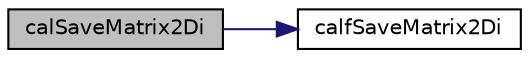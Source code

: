 digraph "calSaveMatrix2Di"
{
  edge [fontname="Helvetica",fontsize="10",labelfontname="Helvetica",labelfontsize="10"];
  node [fontname="Helvetica",fontsize="10",shape=record];
  rankdir="LR";
  Node1 [label="calSaveMatrix2Di",height=0.2,width=0.4,color="black", fillcolor="grey75", style="filled" fontcolor="black"];
  Node1 -> Node2 [color="midnightblue",fontsize="10",style="solid",fontname="Helvetica"];
  Node2 [label="calfSaveMatrix2Di",height=0.2,width=0.4,color="black", fillcolor="white", style="filled",URL="$cal2_d_buffer_i_o_8c.html#a1ca13e70952e585e8d342b5ef8ce4dc8",tooltip="Saves an int matrix to file. "];
}
